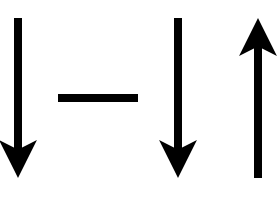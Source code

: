 <mxfile version="19.0.0" type="device" pages="3"><diagram id="973mYta68-Sql5hGZMu3" name="Page-1"><mxGraphModel dx="769" dy="399" grid="1" gridSize="10" guides="1" tooltips="1" connect="1" arrows="1" fold="1" page="1" pageScale="1" pageWidth="827" pageHeight="1169" math="0" shadow="0"><root><mxCell id="0"/><mxCell id="1" parent="0"/><mxCell id="ne6xx7Kf0Cn3pvw0fTAr-1" value="" style="endArrow=classic;html=1;rounded=0;strokeWidth=4;" edge="1" parent="1"><mxGeometry width="50" height="50" relative="1" as="geometry"><mxPoint x="120" y="160" as="sourcePoint"/><mxPoint x="120" y="240" as="targetPoint"/></mxGeometry></mxCell><mxCell id="ne6xx7Kf0Cn3pvw0fTAr-5" value="" style="endArrow=none;html=1;rounded=0;strokeWidth=4;" edge="1" parent="1"><mxGeometry width="50" height="50" relative="1" as="geometry"><mxPoint x="140" y="200" as="sourcePoint"/><mxPoint x="180" y="200" as="targetPoint"/><Array as="points"><mxPoint x="160" y="200"/></Array></mxGeometry></mxCell><mxCell id="ne6xx7Kf0Cn3pvw0fTAr-6" value="" style="endArrow=classic;html=1;rounded=0;strokeWidth=4;" edge="1" parent="1"><mxGeometry width="50" height="50" relative="1" as="geometry"><mxPoint x="200" y="160" as="sourcePoint"/><mxPoint x="200" y="240" as="targetPoint"/></mxGeometry></mxCell><mxCell id="ne6xx7Kf0Cn3pvw0fTAr-7" value="" style="endArrow=classic;html=1;rounded=0;strokeWidth=4;" edge="1" parent="1"><mxGeometry width="50" height="50" relative="1" as="geometry"><mxPoint x="240" y="240" as="sourcePoint"/><mxPoint x="240" y="160" as="targetPoint"/></mxGeometry></mxCell></root></mxGraphModel></diagram><diagram id="kym4rKivgywXyiOR-xb3" name="Page-2"><mxGraphModel dx="1038" dy="539" grid="1" gridSize="10" guides="1" tooltips="1" connect="1" arrows="1" fold="1" page="1" pageScale="1" pageWidth="827" pageHeight="1169" math="0" shadow="0"><root><mxCell id="0"/><mxCell id="1" parent="0"/><mxCell id="np_PlGeH27-ezQObtY3r-1" value="" style="endArrow=classic;html=1;rounded=0;strokeWidth=4;" edge="1" parent="1"><mxGeometry width="50" height="50" relative="1" as="geometry"><mxPoint x="120" y="280" as="sourcePoint"/><mxPoint x="120" y="360" as="targetPoint"/></mxGeometry></mxCell><mxCell id="np_PlGeH27-ezQObtY3r-2" value="" style="endArrow=none;html=1;rounded=0;strokeWidth=4;" edge="1" parent="1"><mxGeometry width="50" height="50" relative="1" as="geometry"><mxPoint x="140" y="320" as="sourcePoint"/><mxPoint x="180" y="320" as="targetPoint"/><Array as="points"><mxPoint x="160" y="320"/></Array></mxGeometry></mxCell><mxCell id="np_PlGeH27-ezQObtY3r-3" value="" style="endArrow=classic;html=1;rounded=0;strokeWidth=4;" edge="1" parent="1"><mxGeometry width="50" height="50" relative="1" as="geometry"><mxPoint x="200" y="280" as="sourcePoint"/><mxPoint x="200" y="360" as="targetPoint"/></mxGeometry></mxCell><mxCell id="np_PlGeH27-ezQObtY3r-4" value="" style="endArrow=classic;html=1;rounded=0;strokeWidth=4;" edge="1" parent="1"><mxGeometry width="50" height="50" relative="1" as="geometry"><mxPoint x="240" y="360" as="sourcePoint"/><mxPoint x="240" y="280" as="targetPoint"/></mxGeometry></mxCell><mxCell id="np_PlGeH27-ezQObtY3r-5" value="" style="endArrow=classic;html=1;rounded=0;strokeWidth=4;" edge="1" parent="1"><mxGeometry width="50" height="50" relative="1" as="geometry"><mxPoint x="280" y="280" as="sourcePoint"/><mxPoint x="280" y="360" as="targetPoint"/></mxGeometry></mxCell><mxCell id="np_PlGeH27-ezQObtY3r-6" value="" style="endArrow=classic;html=1;rounded=0;strokeWidth=4;" edge="1" parent="1"><mxGeometry width="50" height="50" relative="1" as="geometry"><mxPoint x="320" y="360" as="sourcePoint"/><mxPoint x="320" y="280" as="targetPoint"/></mxGeometry></mxCell></root></mxGraphModel></diagram><diagram id="J1E50N2grJPhTgyEWOKt" name="Page-3"><mxGraphModel dx="1038" dy="539" grid="1" gridSize="10" guides="1" tooltips="1" connect="1" arrows="1" fold="1" page="1" pageScale="1" pageWidth="827" pageHeight="1169" math="0" shadow="0"><root><mxCell id="0"/><mxCell id="1" parent="0"/><mxCell id="u2xbsW0Czylabng0RkAq-1" value="" style="endArrow=classic;html=1;rounded=0;strokeWidth=4;" edge="1" parent="1"><mxGeometry width="50" height="50" relative="1" as="geometry"><mxPoint x="120" y="400" as="sourcePoint"/><mxPoint x="120" y="480" as="targetPoint"/></mxGeometry></mxCell><mxCell id="u2xbsW0Czylabng0RkAq-2" value="" style="endArrow=none;html=1;rounded=0;strokeWidth=4;" edge="1" parent="1"><mxGeometry width="50" height="50" relative="1" as="geometry"><mxPoint x="140" y="440" as="sourcePoint"/><mxPoint x="180" y="440" as="targetPoint"/><Array as="points"><mxPoint x="160" y="440"/></Array></mxGeometry></mxCell><mxCell id="u2xbsW0Czylabng0RkAq-3" value="" style="endArrow=classic;html=1;rounded=0;strokeWidth=4;" edge="1" parent="1"><mxGeometry width="50" height="50" relative="1" as="geometry"><mxPoint x="200" y="400" as="sourcePoint"/><mxPoint x="200" y="480" as="targetPoint"/></mxGeometry></mxCell><mxCell id="u2xbsW0Czylabng0RkAq-4" value="" style="endArrow=classic;html=1;rounded=0;strokeWidth=4;" edge="1" parent="1"><mxGeometry width="50" height="50" relative="1" as="geometry"><mxPoint x="240" y="480" as="sourcePoint"/><mxPoint x="240" y="400" as="targetPoint"/></mxGeometry></mxCell><mxCell id="u2xbsW0Czylabng0RkAq-5" value="" style="endArrow=classic;html=1;rounded=0;strokeWidth=4;" edge="1" parent="1"><mxGeometry width="50" height="50" relative="1" as="geometry"><mxPoint x="280" y="400" as="sourcePoint"/><mxPoint x="280" y="480" as="targetPoint"/></mxGeometry></mxCell><mxCell id="u2xbsW0Czylabng0RkAq-6" value="" style="endArrow=classic;html=1;rounded=0;strokeWidth=4;" edge="1" parent="1"><mxGeometry width="50" height="50" relative="1" as="geometry"><mxPoint x="320" y="480" as="sourcePoint"/><mxPoint x="320" y="400" as="targetPoint"/></mxGeometry></mxCell><mxCell id="u2xbsW0Czylabng0RkAq-7" value="" style="endArrow=classic;html=1;rounded=0;strokeWidth=4;" edge="1" parent="1"><mxGeometry width="50" height="50" relative="1" as="geometry"><mxPoint x="360" y="400" as="sourcePoint"/><mxPoint x="360" y="480" as="targetPoint"/></mxGeometry></mxCell><mxCell id="u2xbsW0Czylabng0RkAq-8" value="" style="endArrow=classic;html=1;rounded=0;strokeWidth=4;" edge="1" parent="1"><mxGeometry width="50" height="50" relative="1" as="geometry"><mxPoint x="400" y="480" as="sourcePoint"/><mxPoint x="400" y="400" as="targetPoint"/></mxGeometry></mxCell></root></mxGraphModel></diagram></mxfile>